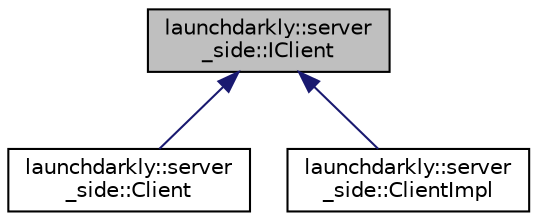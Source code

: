 digraph "launchdarkly::server_side::IClient"
{
 // LATEX_PDF_SIZE
  edge [fontname="Helvetica",fontsize="10",labelfontname="Helvetica",labelfontsize="10"];
  node [fontname="Helvetica",fontsize="10",shape=record];
  Node1 [label="launchdarkly::server\l_side::IClient",height=0.2,width=0.4,color="black", fillcolor="grey75", style="filled", fontcolor="black",tooltip=" "];
  Node1 -> Node2 [dir="back",color="midnightblue",fontsize="10",style="solid",fontname="Helvetica"];
  Node2 [label="launchdarkly::server\l_side::Client",height=0.2,width=0.4,color="black", fillcolor="white", style="filled",URL="$classlaunchdarkly_1_1server__side_1_1Client.html",tooltip=" "];
  Node1 -> Node3 [dir="back",color="midnightblue",fontsize="10",style="solid",fontname="Helvetica"];
  Node3 [label="launchdarkly::server\l_side::ClientImpl",height=0.2,width=0.4,color="black", fillcolor="white", style="filled",URL="$classlaunchdarkly_1_1server__side_1_1ClientImpl.html",tooltip=" "];
}
